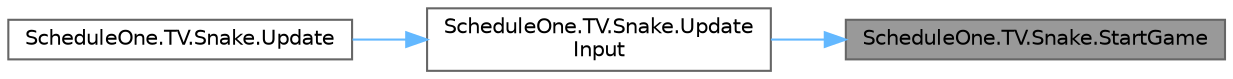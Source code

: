 digraph "ScheduleOne.TV.Snake.StartGame"
{
 // LATEX_PDF_SIZE
  bgcolor="transparent";
  edge [fontname=Helvetica,fontsize=10,labelfontname=Helvetica,labelfontsize=10];
  node [fontname=Helvetica,fontsize=10,shape=box,height=0.2,width=0.4];
  rankdir="RL";
  Node1 [id="Node000001",label="ScheduleOne.TV.Snake.StartGame",height=0.2,width=0.4,color="gray40", fillcolor="grey60", style="filled", fontcolor="black",tooltip=" "];
  Node1 -> Node2 [id="edge1_Node000001_Node000002",dir="back",color="steelblue1",style="solid",tooltip=" "];
  Node2 [id="Node000002",label="ScheduleOne.TV.Snake.Update\lInput",height=0.2,width=0.4,color="grey40", fillcolor="white", style="filled",URL="$class_schedule_one_1_1_t_v_1_1_snake.html#ac5b3c4737d383f839b895b1417ac5ebc",tooltip=" "];
  Node2 -> Node3 [id="edge2_Node000002_Node000003",dir="back",color="steelblue1",style="solid",tooltip=" "];
  Node3 [id="Node000003",label="ScheduleOne.TV.Snake.Update",height=0.2,width=0.4,color="grey40", fillcolor="white", style="filled",URL="$class_schedule_one_1_1_t_v_1_1_snake.html#a96016e13819cb0fed72e869cb3116d64",tooltip=" "];
}
